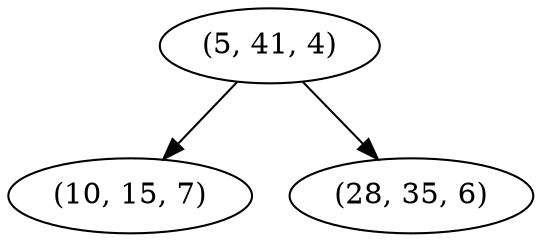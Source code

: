 digraph tree {
    "(5, 41, 4)";
    "(10, 15, 7)";
    "(28, 35, 6)";
    "(5, 41, 4)" -> "(10, 15, 7)";
    "(5, 41, 4)" -> "(28, 35, 6)";
}
